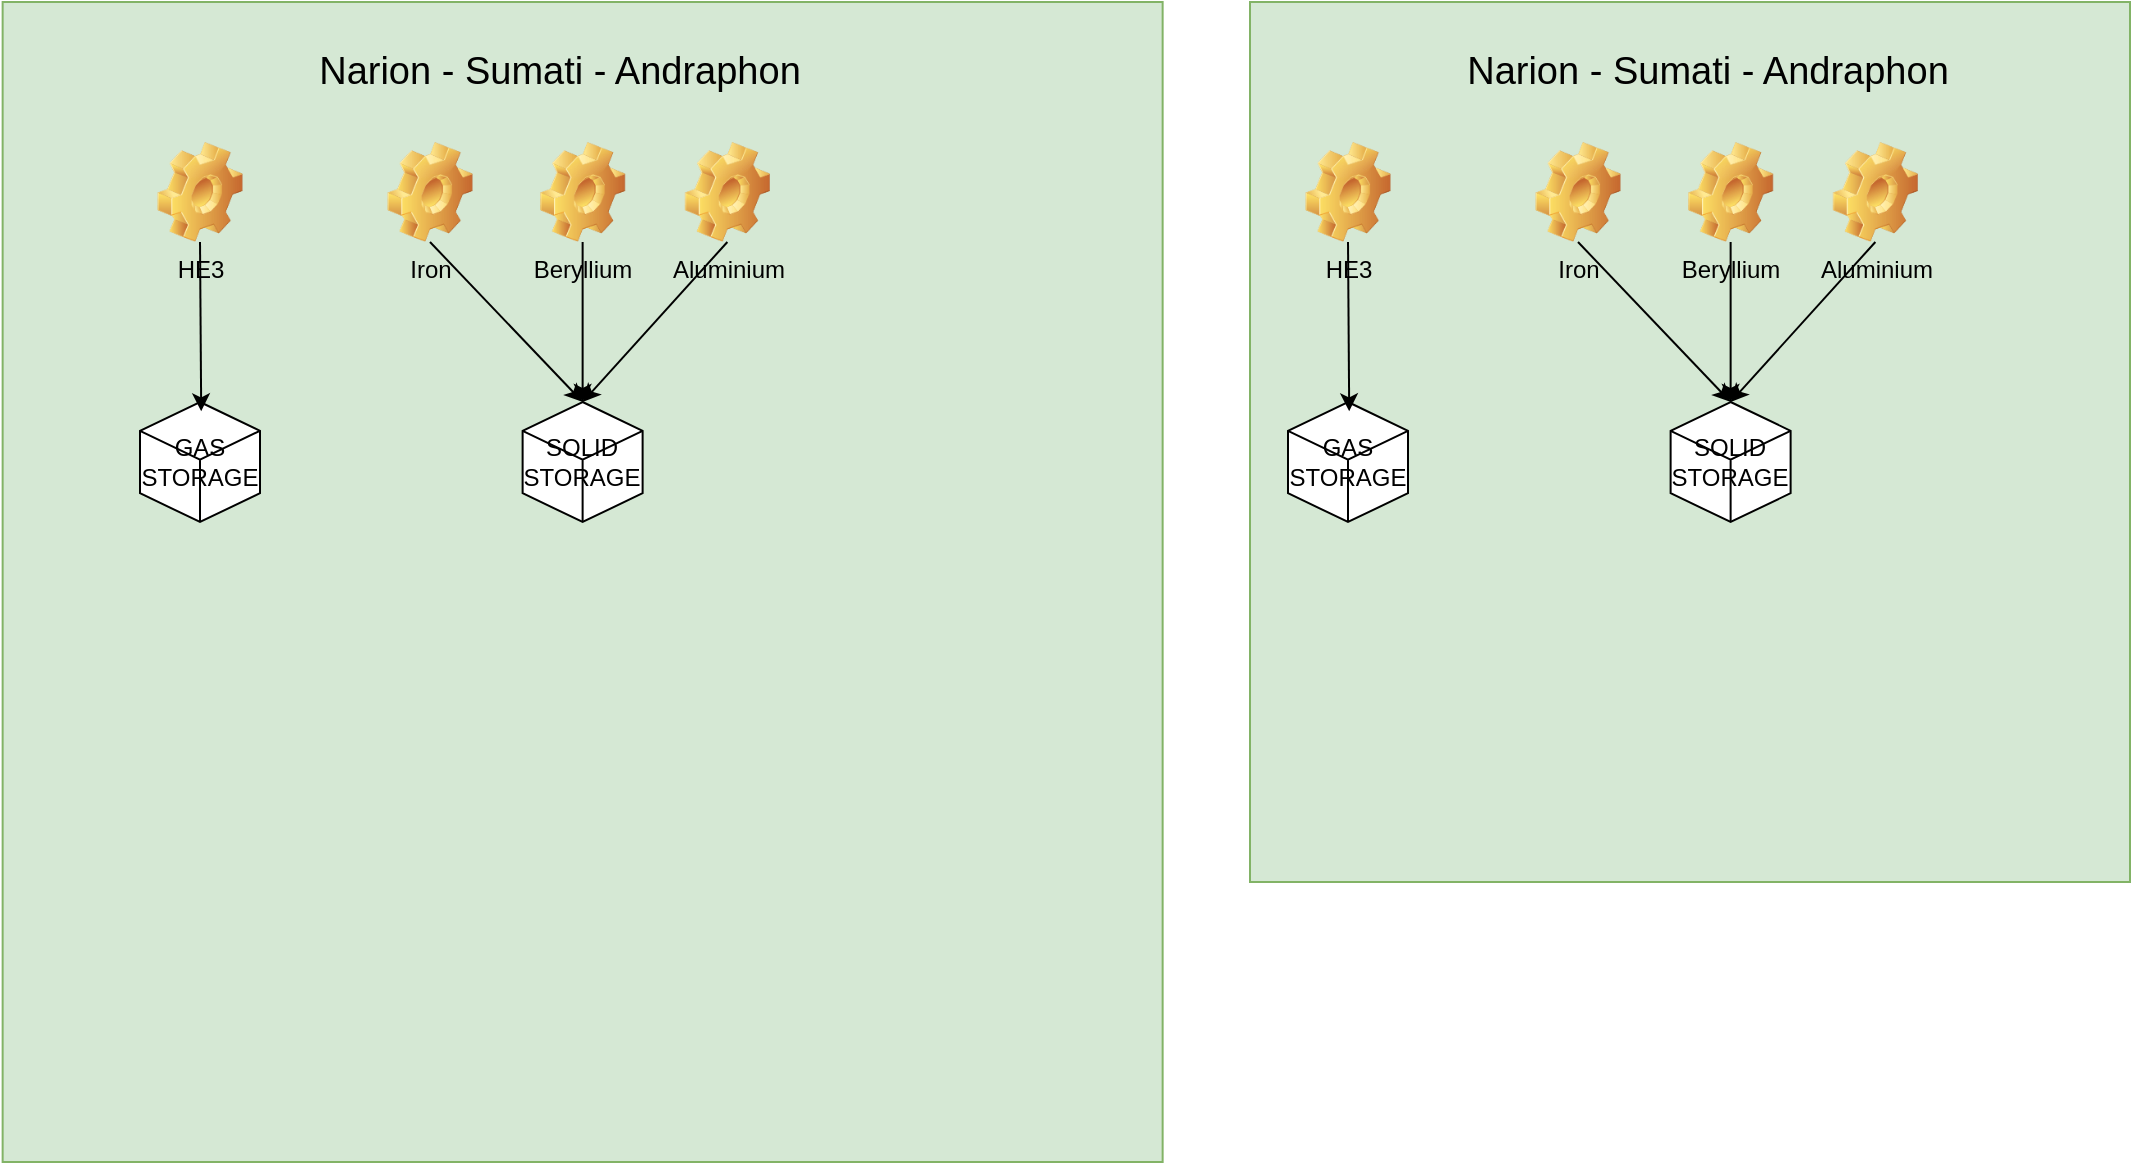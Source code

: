 <mxfile version="21.8.0" type="github">
  <diagram id="6a731a19-8d31-9384-78a2-239565b7b9f0" name="Page-1">
    <mxGraphModel dx="3559" dy="1250" grid="1" gridSize="10" guides="1" tooltips="1" connect="1" arrows="1" fold="1" page="1" pageScale="1" pageWidth="1169" pageHeight="827" background="none" math="0" shadow="0">
      <root>
        <mxCell id="0" />
        <mxCell id="1" parent="0" />
        <mxCell id="N36Ikm1QesRVF4nRVXAc-55" value="" style="whiteSpace=wrap;html=1;aspect=fixed;fillColor=#d5e8d4;strokeColor=#82b366;" vertex="1" parent="1">
          <mxGeometry x="-13.68" y="10" width="580" height="580" as="geometry" />
        </mxCell>
        <mxCell id="N36Ikm1QesRVF4nRVXAc-56" value="Narion - Sumati - Andraphon" style="text;strokeColor=none;align=center;fillColor=none;html=1;verticalAlign=middle;whiteSpace=wrap;rounded=0;fontSize=19;" vertex="1" parent="1">
          <mxGeometry x="60" y="30" width="410" height="30" as="geometry" />
        </mxCell>
        <mxCell id="N36Ikm1QesRVF4nRVXAc-57" value="HE3" style="shape=image;html=1;verticalLabelPosition=bottom;verticalAlign=top;imageAspect=1;aspect=fixed;image=img/clipart/Gear_128x128.png" vertex="1" parent="1">
          <mxGeometry x="63.69" y="80" width="42.63" height="50" as="geometry" />
        </mxCell>
        <mxCell id="N36Ikm1QesRVF4nRVXAc-58" value="GAS STORAGE" style="html=1;whiteSpace=wrap;shape=isoCube2;backgroundOutline=1;isoAngle=15;" vertex="1" parent="1">
          <mxGeometry x="55" y="210" width="60" height="60" as="geometry" />
        </mxCell>
        <mxCell id="N36Ikm1QesRVF4nRVXAc-59" style="edgeStyle=none;rounded=0;orthogonalLoop=1;jettySize=auto;html=1;exitX=0.5;exitY=1;exitDx=0;exitDy=0;entryX=0.51;entryY=0.078;entryDx=0;entryDy=0;entryPerimeter=0;" edge="1" parent="1" source="N36Ikm1QesRVF4nRVXAc-57" target="N36Ikm1QesRVF4nRVXAc-58">
          <mxGeometry relative="1" as="geometry">
            <mxPoint x="85" y="200" as="targetPoint" />
          </mxGeometry>
        </mxCell>
        <mxCell id="N36Ikm1QesRVF4nRVXAc-60" value="Iron" style="shape=image;html=1;verticalLabelPosition=bottom;verticalAlign=top;imageAspect=1;aspect=fixed;image=img/clipart/Gear_128x128.png" vertex="1" parent="1">
          <mxGeometry x="178.69" y="80" width="42.63" height="50" as="geometry" />
        </mxCell>
        <mxCell id="N36Ikm1QesRVF4nRVXAc-61" value="SOLID STORAGE" style="html=1;whiteSpace=wrap;shape=isoCube2;backgroundOutline=1;isoAngle=15;" vertex="1" parent="1">
          <mxGeometry x="246.31" y="210" width="60" height="60" as="geometry" />
        </mxCell>
        <mxCell id="N36Ikm1QesRVF4nRVXAc-62" style="edgeStyle=none;rounded=0;orthogonalLoop=1;jettySize=auto;html=1;exitX=0.5;exitY=1;exitDx=0;exitDy=0;entryX=0.5;entryY=0;entryDx=0;entryDy=0;entryPerimeter=0;" edge="1" parent="1" source="N36Ikm1QesRVF4nRVXAc-60" target="N36Ikm1QesRVF4nRVXAc-61">
          <mxGeometry relative="1" as="geometry">
            <mxPoint x="268" y="225" as="targetPoint" />
          </mxGeometry>
        </mxCell>
        <mxCell id="N36Ikm1QesRVF4nRVXAc-63" value="Beryllium" style="shape=image;html=1;verticalLabelPosition=bottom;verticalAlign=top;imageAspect=1;aspect=fixed;image=img/clipart/Gear_128x128.png" vertex="1" parent="1">
          <mxGeometry x="255" y="80" width="42.63" height="50" as="geometry" />
        </mxCell>
        <mxCell id="N36Ikm1QesRVF4nRVXAc-64" value="Aluminium" style="shape=image;html=1;verticalLabelPosition=bottom;verticalAlign=top;imageAspect=1;aspect=fixed;image=img/clipart/Gear_128x128.png" vertex="1" parent="1">
          <mxGeometry x="327.37" y="80" width="42.63" height="50" as="geometry" />
        </mxCell>
        <mxCell id="N36Ikm1QesRVF4nRVXAc-65" style="edgeStyle=none;rounded=0;orthogonalLoop=1;jettySize=auto;html=1;exitX=0.5;exitY=1;exitDx=0;exitDy=0;entryX=0.5;entryY=0;entryDx=0;entryDy=0;entryPerimeter=0;" edge="1" parent="1" source="N36Ikm1QesRVF4nRVXAc-63" target="N36Ikm1QesRVF4nRVXAc-61">
          <mxGeometry relative="1" as="geometry">
            <mxPoint x="211" y="225" as="targetPoint" />
            <mxPoint x="210" y="140" as="sourcePoint" />
          </mxGeometry>
        </mxCell>
        <mxCell id="N36Ikm1QesRVF4nRVXAc-66" style="edgeStyle=none;rounded=0;orthogonalLoop=1;jettySize=auto;html=1;exitX=0.5;exitY=1;exitDx=0;exitDy=0;entryX=0.5;entryY=0;entryDx=0;entryDy=0;entryPerimeter=0;" edge="1" parent="1" source="N36Ikm1QesRVF4nRVXAc-64" target="N36Ikm1QesRVF4nRVXAc-61">
          <mxGeometry relative="1" as="geometry">
            <mxPoint x="210" y="220" as="targetPoint" />
            <mxPoint x="286" y="140" as="sourcePoint" />
          </mxGeometry>
        </mxCell>
        <mxCell id="N36Ikm1QesRVF4nRVXAc-68" value="" style="whiteSpace=wrap;html=1;aspect=fixed;fillColor=#d5e8d4;strokeColor=#82b366;" vertex="1" parent="1">
          <mxGeometry x="610" y="10" width="440" height="440" as="geometry" />
        </mxCell>
        <mxCell id="N36Ikm1QesRVF4nRVXAc-69" value="Narion - Sumati - Andraphon" style="text;strokeColor=none;align=center;fillColor=none;html=1;verticalAlign=middle;whiteSpace=wrap;rounded=0;fontSize=19;" vertex="1" parent="1">
          <mxGeometry x="634" y="30" width="410" height="30" as="geometry" />
        </mxCell>
        <mxCell id="N36Ikm1QesRVF4nRVXAc-70" value="HE3" style="shape=image;html=1;verticalLabelPosition=bottom;verticalAlign=top;imageAspect=1;aspect=fixed;image=img/clipart/Gear_128x128.png" vertex="1" parent="1">
          <mxGeometry x="637.69" y="80" width="42.63" height="50" as="geometry" />
        </mxCell>
        <mxCell id="N36Ikm1QesRVF4nRVXAc-71" value="GAS STORAGE" style="html=1;whiteSpace=wrap;shape=isoCube2;backgroundOutline=1;isoAngle=15;" vertex="1" parent="1">
          <mxGeometry x="629" y="210" width="60" height="60" as="geometry" />
        </mxCell>
        <mxCell id="N36Ikm1QesRVF4nRVXAc-72" style="edgeStyle=none;rounded=0;orthogonalLoop=1;jettySize=auto;html=1;exitX=0.5;exitY=1;exitDx=0;exitDy=0;entryX=0.51;entryY=0.078;entryDx=0;entryDy=0;entryPerimeter=0;" edge="1" parent="1" source="N36Ikm1QesRVF4nRVXAc-70" target="N36Ikm1QesRVF4nRVXAc-71">
          <mxGeometry relative="1" as="geometry">
            <mxPoint x="659" y="200" as="targetPoint" />
          </mxGeometry>
        </mxCell>
        <mxCell id="N36Ikm1QesRVF4nRVXAc-73" value="Iron" style="shape=image;html=1;verticalLabelPosition=bottom;verticalAlign=top;imageAspect=1;aspect=fixed;image=img/clipart/Gear_128x128.png" vertex="1" parent="1">
          <mxGeometry x="752.69" y="80" width="42.63" height="50" as="geometry" />
        </mxCell>
        <mxCell id="N36Ikm1QesRVF4nRVXAc-74" value="SOLID STORAGE" style="html=1;whiteSpace=wrap;shape=isoCube2;backgroundOutline=1;isoAngle=15;" vertex="1" parent="1">
          <mxGeometry x="820.31" y="210" width="60" height="60" as="geometry" />
        </mxCell>
        <mxCell id="N36Ikm1QesRVF4nRVXAc-75" style="edgeStyle=none;rounded=0;orthogonalLoop=1;jettySize=auto;html=1;exitX=0.5;exitY=1;exitDx=0;exitDy=0;entryX=0.5;entryY=0;entryDx=0;entryDy=0;entryPerimeter=0;" edge="1" parent="1" source="N36Ikm1QesRVF4nRVXAc-73" target="N36Ikm1QesRVF4nRVXAc-74">
          <mxGeometry relative="1" as="geometry">
            <mxPoint x="842" y="225" as="targetPoint" />
          </mxGeometry>
        </mxCell>
        <mxCell id="N36Ikm1QesRVF4nRVXAc-76" value="Beryllium" style="shape=image;html=1;verticalLabelPosition=bottom;verticalAlign=top;imageAspect=1;aspect=fixed;image=img/clipart/Gear_128x128.png" vertex="1" parent="1">
          <mxGeometry x="829" y="80" width="42.63" height="50" as="geometry" />
        </mxCell>
        <mxCell id="N36Ikm1QesRVF4nRVXAc-77" value="Aluminium" style="shape=image;html=1;verticalLabelPosition=bottom;verticalAlign=top;imageAspect=1;aspect=fixed;image=img/clipart/Gear_128x128.png" vertex="1" parent="1">
          <mxGeometry x="901.37" y="80" width="42.63" height="50" as="geometry" />
        </mxCell>
        <mxCell id="N36Ikm1QesRVF4nRVXAc-78" style="edgeStyle=none;rounded=0;orthogonalLoop=1;jettySize=auto;html=1;exitX=0.5;exitY=1;exitDx=0;exitDy=0;entryX=0.5;entryY=0;entryDx=0;entryDy=0;entryPerimeter=0;" edge="1" parent="1" source="N36Ikm1QesRVF4nRVXAc-76" target="N36Ikm1QesRVF4nRVXAc-74">
          <mxGeometry relative="1" as="geometry">
            <mxPoint x="785" y="225" as="targetPoint" />
            <mxPoint x="784" y="140" as="sourcePoint" />
          </mxGeometry>
        </mxCell>
        <mxCell id="N36Ikm1QesRVF4nRVXAc-79" style="edgeStyle=none;rounded=0;orthogonalLoop=1;jettySize=auto;html=1;exitX=0.5;exitY=1;exitDx=0;exitDy=0;entryX=0.5;entryY=0;entryDx=0;entryDy=0;entryPerimeter=0;" edge="1" parent="1" source="N36Ikm1QesRVF4nRVXAc-77" target="N36Ikm1QesRVF4nRVXAc-74">
          <mxGeometry relative="1" as="geometry">
            <mxPoint x="784" y="220" as="targetPoint" />
            <mxPoint x="860" y="140" as="sourcePoint" />
          </mxGeometry>
        </mxCell>
      </root>
    </mxGraphModel>
  </diagram>
</mxfile>
